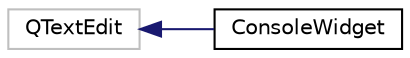 digraph "Graphical Class Hierarchy"
{
  edge [fontname="Helvetica",fontsize="10",labelfontname="Helvetica",labelfontsize="10"];
  node [fontname="Helvetica",fontsize="10",shape=record];
  rankdir="LR";
  Node82 [label="QTextEdit",height=0.2,width=0.4,color="grey75", fillcolor="white", style="filled"];
  Node82 -> Node0 [dir="back",color="midnightblue",fontsize="10",style="solid",fontname="Helvetica"];
  Node0 [label="ConsoleWidget",height=0.2,width=0.4,color="black", fillcolor="white", style="filled",URL="$classConsoleWidget.html",tooltip="ConsoleWidget: Displays a text area in which messages can be showed. "];
}

